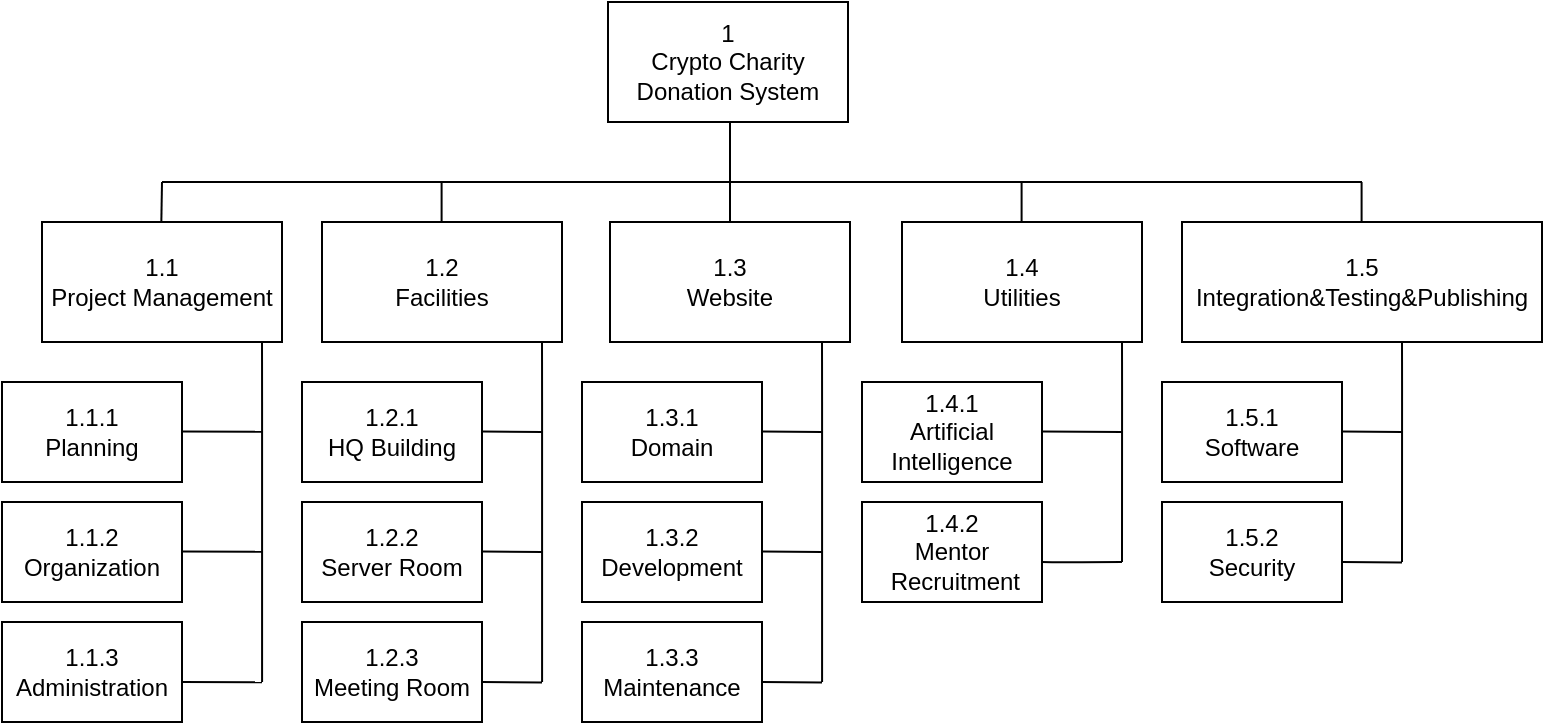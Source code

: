 <mxfile version="14.6.9" type="github"><diagram id="0-pK-6nkf48R24MrNWOB" name="Page-1"><mxGraphModel dx="790" dy="437" grid="1" gridSize="10" guides="1" tooltips="1" connect="1" arrows="1" fold="1" page="1" pageScale="1" pageWidth="827" pageHeight="1169" math="0" shadow="0"><root><mxCell id="0"/><mxCell id="1" parent="0"/><mxCell id="sW_h-nZLTxT8goRVjWcT-1" value="1&lt;br&gt;Crypto Charity Donation System" style="rounded=0;whiteSpace=wrap;html=1;" vertex="1" parent="1"><mxGeometry x="353" y="50" width="120" height="60" as="geometry"/></mxCell><mxCell id="sW_h-nZLTxT8goRVjWcT-2" value="1.2&lt;br&gt;Facilities" style="rounded=0;whiteSpace=wrap;html=1;" vertex="1" parent="1"><mxGeometry x="210" y="160" width="120" height="60" as="geometry"/></mxCell><mxCell id="sW_h-nZLTxT8goRVjWcT-3" value="1.3&lt;br&gt;Website" style="rounded=0;whiteSpace=wrap;html=1;" vertex="1" parent="1"><mxGeometry x="354" y="160" width="120" height="60" as="geometry"/></mxCell><mxCell id="sW_h-nZLTxT8goRVjWcT-4" value="1.4&lt;br&gt;Utilities" style="rounded=0;whiteSpace=wrap;html=1;" vertex="1" parent="1"><mxGeometry x="500" y="160" width="120" height="60" as="geometry"/></mxCell><mxCell id="sW_h-nZLTxT8goRVjWcT-5" value="1.1&lt;br&gt;Project Management" style="rounded=0;whiteSpace=wrap;html=1;" vertex="1" parent="1"><mxGeometry x="70" y="160" width="120" height="60" as="geometry"/></mxCell><mxCell id="sW_h-nZLTxT8goRVjWcT-6" value="1.5&lt;br&gt;Integration&amp;amp;Testing&amp;amp;Publishing" style="rounded=0;whiteSpace=wrap;html=1;" vertex="1" parent="1"><mxGeometry x="640" y="160" width="180" height="60" as="geometry"/></mxCell><mxCell id="sW_h-nZLTxT8goRVjWcT-8" value="1.1.1&lt;br&gt;Planning" style="rounded=0;whiteSpace=wrap;html=1;gradientColor=none;" vertex="1" parent="1"><mxGeometry x="50" y="240" width="90" height="50" as="geometry"/></mxCell><mxCell id="sW_h-nZLTxT8goRVjWcT-9" value="1.1.2&lt;br&gt;Organization" style="rounded=0;whiteSpace=wrap;html=1;gradientColor=none;" vertex="1" parent="1"><mxGeometry x="50" y="300" width="90" height="50" as="geometry"/></mxCell><mxCell id="sW_h-nZLTxT8goRVjWcT-10" value="1.1.3&lt;br&gt;Administration" style="rounded=0;whiteSpace=wrap;html=1;gradientColor=none;" vertex="1" parent="1"><mxGeometry x="50" y="360" width="90" height="50" as="geometry"/></mxCell><mxCell id="sW_h-nZLTxT8goRVjWcT-18" value="" style="endArrow=none;html=1;exitX=0.5;exitY=0;exitDx=0;exitDy=0;" edge="1" parent="1" source="sW_h-nZLTxT8goRVjWcT-3"><mxGeometry width="50" height="50" relative="1" as="geometry"><mxPoint x="364" y="160" as="sourcePoint"/><mxPoint x="414" y="110" as="targetPoint"/></mxGeometry></mxCell><mxCell id="sW_h-nZLTxT8goRVjWcT-19" value="" style="endArrow=none;html=1;" edge="1" parent="1"><mxGeometry width="50" height="50" relative="1" as="geometry"><mxPoint x="130" y="140" as="sourcePoint"/><mxPoint x="414" y="140" as="targetPoint"/><Array as="points"><mxPoint x="380" y="140"/></Array></mxGeometry></mxCell><mxCell id="sW_h-nZLTxT8goRVjWcT-20" value="" style="endArrow=none;html=1;" edge="1" parent="1"><mxGeometry width="50" height="50" relative="1" as="geometry"><mxPoint x="129.67" y="160" as="sourcePoint"/><mxPoint x="130" y="140" as="targetPoint"/><Array as="points"><mxPoint x="129.67" y="160"/></Array></mxGeometry></mxCell><mxCell id="sW_h-nZLTxT8goRVjWcT-21" value="" style="endArrow=none;html=1;" edge="1" parent="1"><mxGeometry width="50" height="50" relative="1" as="geometry"><mxPoint x="269.8" y="160" as="sourcePoint"/><mxPoint x="269.8" y="140" as="targetPoint"/><Array as="points"><mxPoint x="269.8" y="150"/></Array></mxGeometry></mxCell><mxCell id="sW_h-nZLTxT8goRVjWcT-22" value="" style="endArrow=none;html=1;" edge="1" parent="1"><mxGeometry width="50" height="50" relative="1" as="geometry"><mxPoint x="559.8" y="160" as="sourcePoint"/><mxPoint x="559.8" y="140" as="targetPoint"/></mxGeometry></mxCell><mxCell id="sW_h-nZLTxT8goRVjWcT-23" value="" style="endArrow=none;html=1;" edge="1" parent="1"><mxGeometry width="50" height="50" relative="1" as="geometry"><mxPoint x="729.8" y="160" as="sourcePoint"/><mxPoint x="729.8" y="140" as="targetPoint"/></mxGeometry></mxCell><mxCell id="sW_h-nZLTxT8goRVjWcT-24" value="" style="endArrow=none;html=1;" edge="1" parent="1"><mxGeometry width="50" height="50" relative="1" as="geometry"><mxPoint x="414" y="140" as="sourcePoint"/><mxPoint x="730" y="140" as="targetPoint"/></mxGeometry></mxCell><mxCell id="sW_h-nZLTxT8goRVjWcT-28" value="" style="endArrow=none;html=1;" edge="1" parent="1"><mxGeometry width="50" height="50" relative="1" as="geometry"><mxPoint x="140" y="264.71" as="sourcePoint"/><mxPoint x="180" y="264.88" as="targetPoint"/></mxGeometry></mxCell><mxCell id="sW_h-nZLTxT8goRVjWcT-29" value="1.2.1&lt;br&gt;HQ Building" style="rounded=0;whiteSpace=wrap;html=1;gradientColor=none;" vertex="1" parent="1"><mxGeometry x="200" y="240" width="90" height="50" as="geometry"/></mxCell><mxCell id="sW_h-nZLTxT8goRVjWcT-30" value="1.2.2&lt;br&gt;Server Room" style="rounded=0;whiteSpace=wrap;html=1;gradientColor=none;" vertex="1" parent="1"><mxGeometry x="200" y="300" width="90" height="50" as="geometry"/></mxCell><mxCell id="sW_h-nZLTxT8goRVjWcT-31" value="1.2.3&lt;br&gt;Meeting Room" style="rounded=0;whiteSpace=wrap;html=1;gradientColor=none;" vertex="1" parent="1"><mxGeometry x="200" y="360" width="90" height="50" as="geometry"/></mxCell><mxCell id="sW_h-nZLTxT8goRVjWcT-32" value="" style="endArrow=none;html=1;entryX=0.833;entryY=1;entryDx=0;entryDy=0;entryPerimeter=0;" edge="1" parent="1"><mxGeometry width="50" height="50" relative="1" as="geometry"><mxPoint x="460.04" y="390" as="sourcePoint"/><mxPoint x="460" y="220" as="targetPoint"/><Array as="points"><mxPoint x="460.04" y="240"/></Array></mxGeometry></mxCell><mxCell id="sW_h-nZLTxT8goRVjWcT-33" value="" style="endArrow=none;html=1;" edge="1" parent="1"><mxGeometry width="50" height="50" relative="1" as="geometry"><mxPoint x="290" y="264.8" as="sourcePoint"/><mxPoint x="320" y="265" as="targetPoint"/></mxGeometry></mxCell><mxCell id="sW_h-nZLTxT8goRVjWcT-34" value="" style="endArrow=none;html=1;" edge="1" parent="1"><mxGeometry width="50" height="50" relative="1" as="geometry"><mxPoint x="290" y="324.8" as="sourcePoint"/><mxPoint x="320" y="325" as="targetPoint"/></mxGeometry></mxCell><mxCell id="sW_h-nZLTxT8goRVjWcT-35" value="" style="endArrow=none;html=1;" edge="1" parent="1"><mxGeometry width="50" height="50" relative="1" as="geometry"><mxPoint x="290" y="390.0" as="sourcePoint"/><mxPoint x="320" y="390.2" as="targetPoint"/></mxGeometry></mxCell><mxCell id="sW_h-nZLTxT8goRVjWcT-36" value="1.3.1&lt;br&gt;Domain" style="rounded=0;whiteSpace=wrap;html=1;gradientColor=none;" vertex="1" parent="1"><mxGeometry x="340" y="240" width="90" height="50" as="geometry"/></mxCell><mxCell id="sW_h-nZLTxT8goRVjWcT-37" value="1.3.2&lt;br&gt;Development" style="rounded=0;whiteSpace=wrap;html=1;gradientColor=none;" vertex="1" parent="1"><mxGeometry x="340" y="300" width="90" height="50" as="geometry"/></mxCell><mxCell id="sW_h-nZLTxT8goRVjWcT-38" value="1.3.3&lt;br&gt;Maintenance" style="rounded=0;whiteSpace=wrap;html=1;gradientColor=none;" vertex="1" parent="1"><mxGeometry x="340" y="360" width="90" height="50" as="geometry"/></mxCell><mxCell id="sW_h-nZLTxT8goRVjWcT-39" value="" style="endArrow=none;html=1;" edge="1" parent="1"><mxGeometry width="50" height="50" relative="1" as="geometry"><mxPoint x="430" y="264.8" as="sourcePoint"/><mxPoint x="460" y="265" as="targetPoint"/></mxGeometry></mxCell><mxCell id="sW_h-nZLTxT8goRVjWcT-40" value="" style="endArrow=none;html=1;" edge="1" parent="1"><mxGeometry width="50" height="50" relative="1" as="geometry"><mxPoint x="430" y="324.8" as="sourcePoint"/><mxPoint x="460" y="325" as="targetPoint"/></mxGeometry></mxCell><mxCell id="sW_h-nZLTxT8goRVjWcT-41" value="" style="endArrow=none;html=1;" edge="1" parent="1"><mxGeometry width="50" height="50" relative="1" as="geometry"><mxPoint x="430" y="390" as="sourcePoint"/><mxPoint x="460" y="390.2" as="targetPoint"/></mxGeometry></mxCell><mxCell id="sW_h-nZLTxT8goRVjWcT-42" value="1.4.1&lt;br&gt;Artificial&lt;br&gt;Intelligence" style="rounded=0;whiteSpace=wrap;html=1;gradientColor=none;" vertex="1" parent="1"><mxGeometry x="480" y="240" width="90" height="50" as="geometry"/></mxCell><mxCell id="sW_h-nZLTxT8goRVjWcT-43" value="1.4.2&lt;br&gt;&amp;nbsp;Mentor&amp;nbsp;&lt;br&gt;&amp;nbsp;Recruitment" style="rounded=0;whiteSpace=wrap;html=1;gradientColor=none;" vertex="1" parent="1"><mxGeometry x="480" y="300" width="90" height="50" as="geometry"/></mxCell><mxCell id="sW_h-nZLTxT8goRVjWcT-45" value="" style="endArrow=none;html=1;" edge="1" parent="1"><mxGeometry width="50" height="50" relative="1" as="geometry"><mxPoint x="570" y="264.8" as="sourcePoint"/><mxPoint x="610" y="265" as="targetPoint"/></mxGeometry></mxCell><mxCell id="sW_h-nZLTxT8goRVjWcT-46" value="" style="endArrow=none;html=1;" edge="1" parent="1"><mxGeometry width="50" height="50" relative="1" as="geometry"><mxPoint x="570" y="330.0" as="sourcePoint"/><mxPoint x="610" y="330" as="targetPoint"/><Array as="points"><mxPoint x="580" y="330.2"/></Array></mxGeometry></mxCell><mxCell id="sW_h-nZLTxT8goRVjWcT-48" value="1.5.1&lt;br&gt;Software" style="rounded=0;whiteSpace=wrap;html=1;gradientColor=none;" vertex="1" parent="1"><mxGeometry x="630" y="240" width="90" height="50" as="geometry"/></mxCell><mxCell id="sW_h-nZLTxT8goRVjWcT-49" value="1.5.2&lt;br&gt;Security" style="rounded=0;whiteSpace=wrap;html=1;gradientColor=none;" vertex="1" parent="1"><mxGeometry x="630" y="300" width="90" height="50" as="geometry"/></mxCell><mxCell id="sW_h-nZLTxT8goRVjWcT-51" value="" style="endArrow=none;html=1;" edge="1" parent="1"><mxGeometry width="50" height="50" relative="1" as="geometry"><mxPoint x="720" y="264.8" as="sourcePoint"/><mxPoint x="750" y="265" as="targetPoint"/></mxGeometry></mxCell><mxCell id="sW_h-nZLTxT8goRVjWcT-52" value="" style="endArrow=none;html=1;" edge="1" parent="1"><mxGeometry width="50" height="50" relative="1" as="geometry"><mxPoint x="720" y="330.0" as="sourcePoint"/><mxPoint x="750" y="330.2" as="targetPoint"/></mxGeometry></mxCell><mxCell id="sW_h-nZLTxT8goRVjWcT-55" value="" style="endArrow=none;html=1;entryX=0.833;entryY=1;entryDx=0;entryDy=0;entryPerimeter=0;" edge="1" parent="1"><mxGeometry width="50" height="50" relative="1" as="geometry"><mxPoint x="750" y="330" as="sourcePoint"/><mxPoint x="750" y="220" as="targetPoint"/><Array as="points"><mxPoint x="750.04" y="240"/></Array></mxGeometry></mxCell><mxCell id="sW_h-nZLTxT8goRVjWcT-56" value="" style="endArrow=none;html=1;entryX=0.833;entryY=1;entryDx=0;entryDy=0;entryPerimeter=0;" edge="1" parent="1"><mxGeometry width="50" height="50" relative="1" as="geometry"><mxPoint x="320.04" y="390" as="sourcePoint"/><mxPoint x="320" y="220" as="targetPoint"/><Array as="points"><mxPoint x="320.04" y="240"/></Array></mxGeometry></mxCell><mxCell id="sW_h-nZLTxT8goRVjWcT-57" value="" style="endArrow=none;html=1;entryX=0.833;entryY=1;entryDx=0;entryDy=0;entryPerimeter=0;" edge="1" parent="1"><mxGeometry width="50" height="50" relative="1" as="geometry"><mxPoint x="180.04" y="390" as="sourcePoint"/><mxPoint x="180" y="220" as="targetPoint"/><Array as="points"><mxPoint x="180.04" y="240"/></Array></mxGeometry></mxCell><mxCell id="sW_h-nZLTxT8goRVjWcT-58" value="" style="endArrow=none;html=1;" edge="1" parent="1"><mxGeometry width="50" height="50" relative="1" as="geometry"><mxPoint x="140" y="324.71" as="sourcePoint"/><mxPoint x="180" y="324.88" as="targetPoint"/></mxGeometry></mxCell><mxCell id="sW_h-nZLTxT8goRVjWcT-59" value="" style="endArrow=none;html=1;" edge="1" parent="1"><mxGeometry width="50" height="50" relative="1" as="geometry"><mxPoint x="140" y="390.0" as="sourcePoint"/><mxPoint x="180" y="390.17" as="targetPoint"/></mxGeometry></mxCell><mxCell id="sW_h-nZLTxT8goRVjWcT-60" value="" style="endArrow=none;html=1;entryX=0.833;entryY=1;entryDx=0;entryDy=0;entryPerimeter=0;" edge="1" parent="1"><mxGeometry width="50" height="50" relative="1" as="geometry"><mxPoint x="610" y="330" as="sourcePoint"/><mxPoint x="610" y="220" as="targetPoint"/><Array as="points"><mxPoint x="610.04" y="240"/></Array></mxGeometry></mxCell></root></mxGraphModel></diagram></mxfile>